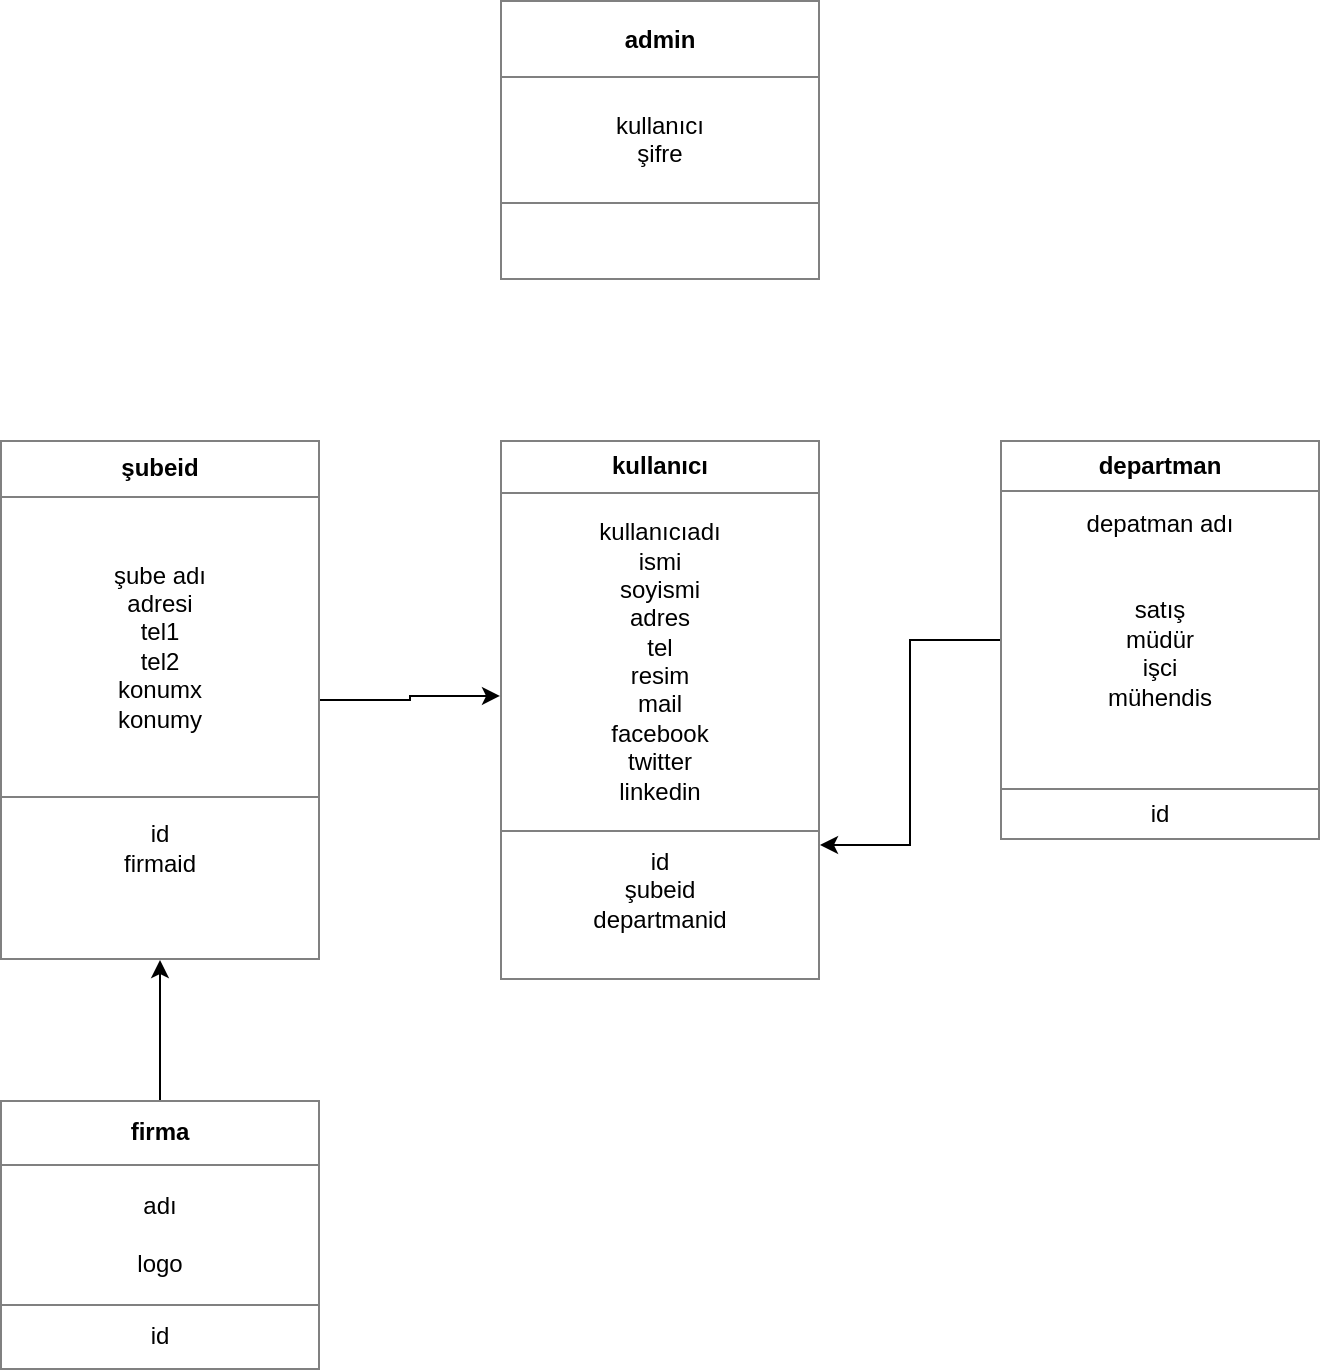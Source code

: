 <mxfile version="16.1.0" type="github" pages="2">
  <diagram id="V-ut0zUFN06YQfodLiXX" name="Page-1">
    <mxGraphModel dx="1422" dy="762" grid="1" gridSize="10" guides="1" tooltips="1" connect="1" arrows="1" fold="1" page="1" pageScale="1" pageWidth="827" pageHeight="1169" math="0" shadow="0">
      <root>
        <mxCell id="0" />
        <mxCell id="1" parent="0" />
        <mxCell id="9uzmz_p3oLVy390AeZcP-24" value="" style="edgeStyle=orthogonalEdgeStyle;rounded=0;orthogonalLoop=1;jettySize=auto;html=1;" parent="1" source="9uzmz_p3oLVy390AeZcP-15" target="9uzmz_p3oLVy390AeZcP-23" edge="1">
          <mxGeometry relative="1" as="geometry" />
        </mxCell>
        <mxCell id="9uzmz_p3oLVy390AeZcP-15" value="&lt;table border=&quot;1&quot; width=&quot;100%&quot; cellpadding=&quot;4&quot; style=&quot;width: 100% ; height: 100% ; border-collapse: collapse&quot;&gt;&lt;tbody&gt;&lt;tr&gt;&lt;th align=&quot;center&quot;&gt;&lt;b&gt;firma&lt;/b&gt;&lt;/th&gt;&lt;/tr&gt;&lt;tr&gt;&lt;td align=&quot;center&quot;&gt;adı&lt;br&gt;&lt;br&gt;logo&lt;br&gt;&lt;/td&gt;&lt;/tr&gt;&lt;tr&gt;&lt;td align=&quot;center&quot;&gt;id&lt;br&gt;&lt;/td&gt;&lt;/tr&gt;&lt;/tbody&gt;&lt;/table&gt;" style="text;html=1;strokeColor=none;fillColor=none;overflow=fill;" parent="1" vertex="1">
          <mxGeometry x="60.0" y="700" width="160" height="135" as="geometry" />
        </mxCell>
        <mxCell id="9uzmz_p3oLVy390AeZcP-16" value="&lt;table border=&quot;1&quot; width=&quot;100%&quot; cellpadding=&quot;4&quot; style=&quot;width: 100% ; height: 100% ; border-collapse: collapse&quot;&gt;&lt;tbody&gt;&lt;tr&gt;&lt;th align=&quot;center&quot;&gt;kullanıcı&lt;br&gt;&lt;/th&gt;&lt;/tr&gt;&lt;tr&gt;&lt;td align=&quot;center&quot;&gt;kullanıcıadı&lt;br&gt;ismi&lt;br&gt;soyismi&lt;br&gt;adres&lt;br&gt;tel&lt;br&gt;resim&lt;br&gt;mail&lt;br&gt;facebook&lt;br&gt;twitter&lt;br&gt;linkedin&lt;br&gt;&lt;/td&gt;&lt;/tr&gt;&lt;tr&gt;&lt;td align=&quot;center&quot;&gt;id&lt;br&gt;şubeid&lt;br&gt;departmanid&lt;br&gt;&lt;br&gt;&lt;/td&gt;&lt;/tr&gt;&lt;/tbody&gt;&lt;/table&gt;" style="text;html=1;strokeColor=none;fillColor=none;overflow=fill;" parent="1" vertex="1">
          <mxGeometry x="310" y="370" width="160" height="270" as="geometry" />
        </mxCell>
        <mxCell id="PT0WIR-9-_uEXY8rBSr7-7" style="edgeStyle=orthogonalEdgeStyle;rounded=0;orthogonalLoop=1;jettySize=auto;html=1;exitX=0;exitY=0.5;exitDx=0;exitDy=0;entryX=1;entryY=0.75;entryDx=0;entryDy=0;" edge="1" parent="1" source="9uzmz_p3oLVy390AeZcP-19" target="9uzmz_p3oLVy390AeZcP-16">
          <mxGeometry relative="1" as="geometry" />
        </mxCell>
        <mxCell id="9uzmz_p3oLVy390AeZcP-19" value="&lt;table border=&quot;1&quot; width=&quot;100%&quot; cellpadding=&quot;4&quot; style=&quot;width: 100% ; height: 100% ; border-collapse: collapse&quot;&gt;&lt;tbody&gt;&lt;tr&gt;&lt;th align=&quot;center&quot;&gt;&lt;b&gt;departman&lt;/b&gt;&lt;/th&gt;&lt;/tr&gt;&lt;tr&gt;&lt;td align=&quot;center&quot;&gt;depatman adı&lt;br&gt;&lt;br&gt;&lt;br&gt;satış&lt;br&gt;müdür&lt;br&gt;işci&lt;br&gt;mühendis&lt;br&gt;&lt;br&gt;&lt;br&gt;&lt;/td&gt;&lt;/tr&gt;&lt;tr&gt;&lt;td align=&quot;center&quot;&gt;id&lt;br&gt;&lt;/td&gt;&lt;/tr&gt;&lt;/tbody&gt;&lt;/table&gt;" style="text;html=1;strokeColor=none;fillColor=none;overflow=fill;" parent="1" vertex="1">
          <mxGeometry x="560" y="370" width="160" height="200" as="geometry" />
        </mxCell>
        <mxCell id="9uzmz_p3oLVy390AeZcP-21" value="&lt;table border=&quot;1&quot; width=&quot;100%&quot; cellpadding=&quot;4&quot; style=&quot;width: 100% ; height: 100% ; border-collapse: collapse&quot;&gt;&lt;tbody&gt;&lt;tr&gt;&lt;th align=&quot;center&quot;&gt;&lt;b&gt;admin&lt;/b&gt;&lt;/th&gt;&lt;/tr&gt;&lt;tr&gt;&lt;td align=&quot;center&quot;&gt;kullanıcı&lt;br&gt;şifre&lt;/td&gt;&lt;/tr&gt;&lt;tr&gt;&lt;td align=&quot;center&quot;&gt;&lt;br&gt;&lt;/td&gt;&lt;/tr&gt;&lt;/tbody&gt;&lt;/table&gt;" style="text;html=1;strokeColor=none;fillColor=none;overflow=fill;" parent="1" vertex="1">
          <mxGeometry x="310" y="150" width="160" height="140" as="geometry" />
        </mxCell>
        <mxCell id="PT0WIR-9-_uEXY8rBSr7-5" style="edgeStyle=orthogonalEdgeStyle;rounded=0;orthogonalLoop=1;jettySize=auto;html=1;exitX=1;exitY=0.5;exitDx=0;exitDy=0;entryX=0;entryY=0.474;entryDx=0;entryDy=0;entryPerimeter=0;" edge="1" parent="1" source="9uzmz_p3oLVy390AeZcP-23" target="9uzmz_p3oLVy390AeZcP-16">
          <mxGeometry relative="1" as="geometry" />
        </mxCell>
        <mxCell id="9uzmz_p3oLVy390AeZcP-23" value="&lt;table border=&quot;1&quot; width=&quot;100%&quot; cellpadding=&quot;4&quot; style=&quot;width: 100% ; height: 100% ; border-collapse: collapse&quot;&gt;&lt;tbody&gt;&lt;tr&gt;&lt;th align=&quot;center&quot;&gt;&lt;b&gt;şubeid&lt;/b&gt;&lt;/th&gt;&lt;/tr&gt;&lt;tr&gt;&lt;td align=&quot;center&quot;&gt;&lt;br&gt;şube adı&lt;br&gt;adresi&lt;br&gt;tel1&lt;br&gt;tel2&lt;br&gt;konumx&lt;br&gt;konumy&lt;br&gt;&lt;br&gt;&lt;/td&gt;&lt;/tr&gt;&lt;tr&gt;&lt;td align=&quot;center&quot;&gt;id&lt;br&gt;firmaid&lt;br&gt;&lt;br&gt;&lt;br&gt;&lt;/td&gt;&lt;/tr&gt;&lt;/tbody&gt;&lt;/table&gt;" style="text;html=1;strokeColor=none;fillColor=none;overflow=fill;" parent="1" vertex="1">
          <mxGeometry x="60" y="370" width="160" height="260" as="geometry" />
        </mxCell>
      </root>
    </mxGraphModel>
  </diagram>
  <diagram id="MoHz8p80pQqoTuTBX9Ru" name="Page-2">
    <mxGraphModel dx="981" dy="526" grid="1" gridSize="10" guides="1" tooltips="1" connect="1" arrows="1" fold="1" page="1" pageScale="1" pageWidth="827" pageHeight="1169" math="0" shadow="0">
      <root>
        <mxCell id="wSC7bEB4tXLM5FDSd8J9-0" />
        <mxCell id="wSC7bEB4tXLM5FDSd8J9-1" parent="wSC7bEB4tXLM5FDSd8J9-0" />
        <mxCell id="wSC7bEB4tXLM5FDSd8J9-4" value="" style="rounded=0;whiteSpace=wrap;html=1;" vertex="1" parent="wSC7bEB4tXLM5FDSd8J9-1">
          <mxGeometry x="100" y="10" width="560" height="320" as="geometry" />
        </mxCell>
        <mxCell id="wSC7bEB4tXLM5FDSd8J9-5" value="" style="rounded=0;whiteSpace=wrap;html=1;" vertex="1" parent="wSC7bEB4tXLM5FDSd8J9-1">
          <mxGeometry x="190" y="130" width="120" height="30" as="geometry" />
        </mxCell>
        <mxCell id="wSC7bEB4tXLM5FDSd8J9-6" value="" style="rounded=0;whiteSpace=wrap;html=1;" vertex="1" parent="wSC7bEB4tXLM5FDSd8J9-1">
          <mxGeometry x="190" y="180" width="120" height="30" as="geometry" />
        </mxCell>
        <mxCell id="wSC7bEB4tXLM5FDSd8J9-7" value="" style="rounded=0;whiteSpace=wrap;html=1;" vertex="1" parent="wSC7bEB4tXLM5FDSd8J9-1">
          <mxGeometry x="420" y="130" width="120" height="30" as="geometry" />
        </mxCell>
        <mxCell id="wSC7bEB4tXLM5FDSd8J9-8" value="" style="rounded=0;whiteSpace=wrap;html=1;" vertex="1" parent="wSC7bEB4tXLM5FDSd8J9-1">
          <mxGeometry x="420" y="180" width="120" height="30" as="geometry" />
        </mxCell>
        <mxCell id="wSC7bEB4tXLM5FDSd8J9-11" value="" style="endArrow=none;html=1;rounded=0;" edge="1" parent="wSC7bEB4tXLM5FDSd8J9-1">
          <mxGeometry width="50" height="50" relative="1" as="geometry">
            <mxPoint x="370" y="102.5" as="sourcePoint" />
            <mxPoint x="370" y="237.5" as="targetPoint" />
          </mxGeometry>
        </mxCell>
        <mxCell id="wSC7bEB4tXLM5FDSd8J9-12" value="firma giriş" style="text;strokeColor=none;fillColor=none;html=1;fontSize=24;fontStyle=1;verticalAlign=middle;align=center;" vertex="1" parent="wSC7bEB4tXLM5FDSd8J9-1">
          <mxGeometry x="210" y="100" width="80" as="geometry" />
        </mxCell>
        <mxCell id="wSC7bEB4tXLM5FDSd8J9-13" value="kullanıcı giriş" style="text;strokeColor=none;fillColor=none;html=1;fontSize=24;fontStyle=1;verticalAlign=middle;align=center;" vertex="1" parent="wSC7bEB4tXLM5FDSd8J9-1">
          <mxGeometry x="440" y="100" width="80" as="geometry" />
        </mxCell>
        <mxCell id="wSC7bEB4tXLM5FDSd8J9-14" value="" style="rounded=0;whiteSpace=wrap;html=1;" vertex="1" parent="wSC7bEB4tXLM5FDSd8J9-1">
          <mxGeometry x="100" y="350" width="560" height="380" as="geometry" />
        </mxCell>
        <mxCell id="wSC7bEB4tXLM5FDSd8J9-15" value="şirket kartvizitleri" style="text;strokeColor=none;fillColor=none;html=1;fontSize=24;fontStyle=1;verticalAlign=middle;align=center;" vertex="1" parent="wSC7bEB4tXLM5FDSd8J9-1">
          <mxGeometry x="110" y="360" width="240" height="40" as="geometry" />
        </mxCell>
        <mxCell id="wSC7bEB4tXLM5FDSd8J9-19" value="" style="rounded=0;whiteSpace=wrap;html=1;" vertex="1" parent="wSC7bEB4tXLM5FDSd8J9-1">
          <mxGeometry x="120" y="420" width="440" height="290" as="geometry" />
        </mxCell>
        <mxCell id="wSC7bEB4tXLM5FDSd8J9-20" value="" style="rounded=0;whiteSpace=wrap;html=1;" vertex="1" parent="wSC7bEB4tXLM5FDSd8J9-1">
          <mxGeometry x="130" y="435" width="90" height="100" as="geometry" />
        </mxCell>
        <mxCell id="wSC7bEB4tXLM5FDSd8J9-21" value="" style="rounded=0;whiteSpace=wrap;html=1;" vertex="1" parent="wSC7bEB4tXLM5FDSd8J9-1">
          <mxGeometry x="130" y="560" width="90" height="100" as="geometry" />
        </mxCell>
        <mxCell id="wSC7bEB4tXLM5FDSd8J9-22" value="" style="rounded=0;whiteSpace=wrap;html=1;" vertex="1" parent="wSC7bEB4tXLM5FDSd8J9-1">
          <mxGeometry x="350" y="435" width="90" height="100" as="geometry" />
        </mxCell>
        <mxCell id="wSC7bEB4tXLM5FDSd8J9-23" value="" style="rounded=0;whiteSpace=wrap;html=1;" vertex="1" parent="wSC7bEB4tXLM5FDSd8J9-1">
          <mxGeometry x="240" y="435" width="90" height="100" as="geometry" />
        </mxCell>
        <mxCell id="wSC7bEB4tXLM5FDSd8J9-24" value="" style="rounded=0;whiteSpace=wrap;html=1;" vertex="1" parent="wSC7bEB4tXLM5FDSd8J9-1">
          <mxGeometry x="350" y="560" width="90" height="100" as="geometry" />
        </mxCell>
        <mxCell id="wSC7bEB4tXLM5FDSd8J9-25" value="" style="rounded=0;whiteSpace=wrap;html=1;" vertex="1" parent="wSC7bEB4tXLM5FDSd8J9-1">
          <mxGeometry x="240" y="560" width="90" height="100" as="geometry" />
        </mxCell>
        <mxCell id="wSC7bEB4tXLM5FDSd8J9-26" value="" style="rounded=0;whiteSpace=wrap;html=1;" vertex="1" parent="wSC7bEB4tXLM5FDSd8J9-1">
          <mxGeometry x="450" y="435" width="90" height="100" as="geometry" />
        </mxCell>
        <mxCell id="wSC7bEB4tXLM5FDSd8J9-27" value="" style="rounded=0;whiteSpace=wrap;html=1;" vertex="1" parent="wSC7bEB4tXLM5FDSd8J9-1">
          <mxGeometry x="450" y="560" width="90" height="100" as="geometry" />
        </mxCell>
        <mxCell id="wSC7bEB4tXLM5FDSd8J9-29" value="departmanlar&#xa;dasdas&#xa;asd&#xa;asd&#xa;as&#xa;" style="text;strokeColor=none;fillColor=none;align=left;verticalAlign=top;spacingLeft=4;spacingRight=4;overflow=hidden;rotatable=0;points=[[0,0.5],[1,0.5]];portConstraint=eastwest;" vertex="1" parent="wSC7bEB4tXLM5FDSd8J9-1">
          <mxGeometry x="570" y="427.5" width="60" height="115" as="geometry" />
        </mxCell>
        <mxCell id="wSC7bEB4tXLM5FDSd8J9-31" value="" style="rounded=0;whiteSpace=wrap;html=1;" vertex="1" parent="wSC7bEB4tXLM5FDSd8J9-1">
          <mxGeometry x="100" y="750" width="340" height="400" as="geometry" />
        </mxCell>
        <mxCell id="wSC7bEB4tXLM5FDSd8J9-33" value="" style="shape=actor;whiteSpace=wrap;html=1;" vertex="1" parent="wSC7bEB4tXLM5FDSd8J9-1">
          <mxGeometry x="140" y="440" width="20" height="30" as="geometry" />
        </mxCell>
        <mxCell id="wSC7bEB4tXLM5FDSd8J9-34" value="" style="shape=actor;whiteSpace=wrap;html=1;" vertex="1" parent="wSC7bEB4tXLM5FDSd8J9-1">
          <mxGeometry x="485" y="460" width="20" height="30" as="geometry" />
        </mxCell>
        <mxCell id="wSC7bEB4tXLM5FDSd8J9-35" value="" style="shape=actor;whiteSpace=wrap;html=1;" vertex="1" parent="wSC7bEB4tXLM5FDSd8J9-1">
          <mxGeometry x="394" y="450" width="20" height="30" as="geometry" />
        </mxCell>
        <mxCell id="wSC7bEB4tXLM5FDSd8J9-36" value="" style="shape=actor;whiteSpace=wrap;html=1;" vertex="1" parent="wSC7bEB4tXLM5FDSd8J9-1">
          <mxGeometry x="275" y="580" width="20" height="30" as="geometry" />
        </mxCell>
        <mxCell id="wSC7bEB4tXLM5FDSd8J9-37" value="" style="shape=actor;whiteSpace=wrap;html=1;" vertex="1" parent="wSC7bEB4tXLM5FDSd8J9-1">
          <mxGeometry x="150" y="580" width="20" height="30" as="geometry" />
        </mxCell>
        <mxCell id="wSC7bEB4tXLM5FDSd8J9-38" value="" style="shape=actor;whiteSpace=wrap;html=1;" vertex="1" parent="wSC7bEB4tXLM5FDSd8J9-1">
          <mxGeometry x="275" y="450" width="20" height="30" as="geometry" />
        </mxCell>
        <mxCell id="wSC7bEB4tXLM5FDSd8J9-40" value="" style="shape=actor;whiteSpace=wrap;html=1;" vertex="1" parent="wSC7bEB4tXLM5FDSd8J9-1">
          <mxGeometry x="135" y="790" width="40" height="60" as="geometry" />
        </mxCell>
        <mxCell id="wSC7bEB4tXLM5FDSd8J9-42" value="isim" style="text;html=1;strokeColor=none;fillColor=none;align=center;verticalAlign=middle;whiteSpace=wrap;rounded=0;" vertex="1" parent="wSC7bEB4tXLM5FDSd8J9-1">
          <mxGeometry x="220" y="790" width="60" height="30" as="geometry" />
        </mxCell>
        <mxCell id="wSC7bEB4tXLM5FDSd8J9-43" value="soysim" style="text;html=1;strokeColor=none;fillColor=none;align=center;verticalAlign=middle;whiteSpace=wrap;rounded=0;" vertex="1" parent="wSC7bEB4tXLM5FDSd8J9-1">
          <mxGeometry x="280" y="790" width="60" height="30" as="geometry" />
        </mxCell>
        <mxCell id="wSC7bEB4tXLM5FDSd8J9-44" value="depatman" style="text;html=1;strokeColor=none;fillColor=none;align=center;verticalAlign=middle;whiteSpace=wrap;rounded=0;" vertex="1" parent="wSC7bEB4tXLM5FDSd8J9-1">
          <mxGeometry x="235" y="820" width="60" height="30" as="geometry" />
        </mxCell>
        <mxCell id="wSC7bEB4tXLM5FDSd8J9-45" value="&lt;ul&gt;&lt;li&gt;Value 1&lt;/li&gt;&lt;li&gt;Value 2&lt;/li&gt;&lt;li&gt;Value 3&lt;/li&gt;&lt;/ul&gt;" style="text;strokeColor=none;fillColor=none;html=1;whiteSpace=wrap;verticalAlign=middle;overflow=hidden;" vertex="1" parent="wSC7bEB4tXLM5FDSd8J9-1">
          <mxGeometry x="120" y="880" width="255" height="80" as="geometry" />
        </mxCell>
        <mxCell id="wSC7bEB4tXLM5FDSd8J9-46" value="&lt;ol&gt;&lt;li&gt;Value 1&lt;/li&gt;&lt;li&gt;Value 2&lt;/li&gt;&lt;li&gt;Value 3&lt;/li&gt;&lt;/ol&gt;" style="text;strokeColor=none;fillColor=none;html=1;whiteSpace=wrap;verticalAlign=middle;overflow=hidden;" vertex="1" parent="wSC7bEB4tXLM5FDSd8J9-1">
          <mxGeometry x="125" y="970" width="170" height="90" as="geometry" />
        </mxCell>
        <mxCell id="wSC7bEB4tXLM5FDSd8J9-47" value="" style="rounded=0;whiteSpace=wrap;html=1;" vertex="1" parent="wSC7bEB4tXLM5FDSd8J9-1">
          <mxGeometry x="450" y="750" width="340" height="400" as="geometry" />
        </mxCell>
        <mxCell id="wSC7bEB4tXLM5FDSd8J9-48" value="" style="shape=actor;whiteSpace=wrap;html=1;" vertex="1" parent="wSC7bEB4tXLM5FDSd8J9-1">
          <mxGeometry x="485" y="790" width="40" height="60" as="geometry" />
        </mxCell>
        <mxCell id="wSC7bEB4tXLM5FDSd8J9-49" value="isim" style="text;html=1;strokeColor=none;fillColor=none;align=center;verticalAlign=middle;whiteSpace=wrap;rounded=0;" vertex="1" parent="wSC7bEB4tXLM5FDSd8J9-1">
          <mxGeometry x="570" y="790" width="60" height="30" as="geometry" />
        </mxCell>
        <mxCell id="wSC7bEB4tXLM5FDSd8J9-50" value="soysim" style="text;html=1;strokeColor=none;fillColor=none;align=center;verticalAlign=middle;whiteSpace=wrap;rounded=0;" vertex="1" parent="wSC7bEB4tXLM5FDSd8J9-1">
          <mxGeometry x="630" y="790" width="60" height="30" as="geometry" />
        </mxCell>
        <mxCell id="wSC7bEB4tXLM5FDSd8J9-51" value="depatman" style="text;html=1;strokeColor=none;fillColor=none;align=center;verticalAlign=middle;whiteSpace=wrap;rounded=0;" vertex="1" parent="wSC7bEB4tXLM5FDSd8J9-1">
          <mxGeometry x="585" y="820" width="60" height="30" as="geometry" />
        </mxCell>
        <mxCell id="wSC7bEB4tXLM5FDSd8J9-52" value="&lt;ul&gt;&lt;li&gt;Value 1&lt;/li&gt;&lt;li&gt;Value 2&lt;/li&gt;&lt;li&gt;Value 3&lt;/li&gt;&lt;/ul&gt;" style="text;strokeColor=none;fillColor=none;html=1;whiteSpace=wrap;verticalAlign=middle;overflow=hidden;" vertex="1" parent="wSC7bEB4tXLM5FDSd8J9-1">
          <mxGeometry x="470" y="880" width="255" height="80" as="geometry" />
        </mxCell>
        <mxCell id="wSC7bEB4tXLM5FDSd8J9-53" value="&lt;ol&gt;&lt;li&gt;Value 1&lt;/li&gt;&lt;li&gt;Value 2&lt;/li&gt;&lt;li&gt;Value 3&lt;/li&gt;&lt;/ol&gt;" style="text;strokeColor=none;fillColor=none;html=1;whiteSpace=wrap;verticalAlign=middle;overflow=hidden;" vertex="1" parent="wSC7bEB4tXLM5FDSd8J9-1">
          <mxGeometry x="475" y="970" width="170" height="90" as="geometry" />
        </mxCell>
      </root>
    </mxGraphModel>
  </diagram>
</mxfile>
